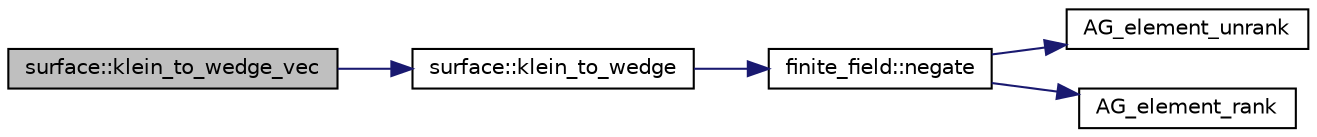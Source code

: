 digraph "surface::klein_to_wedge_vec"
{
  edge [fontname="Helvetica",fontsize="10",labelfontname="Helvetica",labelfontsize="10"];
  node [fontname="Helvetica",fontsize="10",shape=record];
  rankdir="LR";
  Node3241 [label="surface::klein_to_wedge_vec",height=0.2,width=0.4,color="black", fillcolor="grey75", style="filled", fontcolor="black"];
  Node3241 -> Node3242 [color="midnightblue",fontsize="10",style="solid",fontname="Helvetica"];
  Node3242 [label="surface::klein_to_wedge",height=0.2,width=0.4,color="black", fillcolor="white", style="filled",URL="$d5/d88/classsurface.html#afe0396f2f4912d7b975c3c7f4bc5853b"];
  Node3242 -> Node3243 [color="midnightblue",fontsize="10",style="solid",fontname="Helvetica"];
  Node3243 [label="finite_field::negate",height=0.2,width=0.4,color="black", fillcolor="white", style="filled",URL="$df/d5a/classfinite__field.html#aa9d798298f25d4a9262b5bc5f1733e31"];
  Node3243 -> Node3244 [color="midnightblue",fontsize="10",style="solid",fontname="Helvetica"];
  Node3244 [label="AG_element_unrank",height=0.2,width=0.4,color="black", fillcolor="white", style="filled",URL="$d4/d67/geometry_8h.html#a4a33b86c87b2879b97cfa1327abe2885"];
  Node3243 -> Node3245 [color="midnightblue",fontsize="10",style="solid",fontname="Helvetica"];
  Node3245 [label="AG_element_rank",height=0.2,width=0.4,color="black", fillcolor="white", style="filled",URL="$d4/d67/geometry_8h.html#ab2ac908d07dd8038fd996e26bdc75c17"];
}
